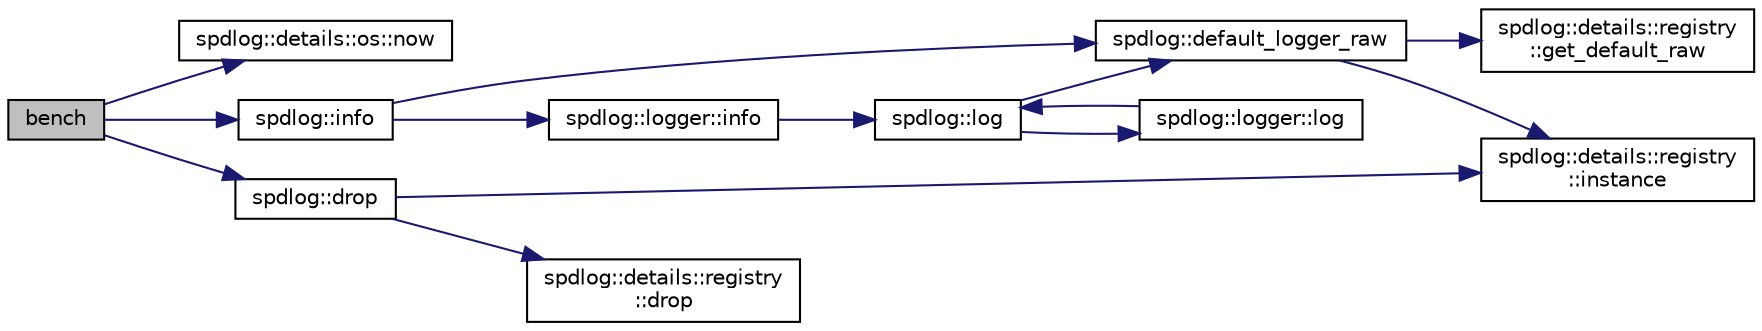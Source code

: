 digraph "bench"
{
  edge [fontname="Helvetica",fontsize="10",labelfontname="Helvetica",labelfontsize="10"];
  node [fontname="Helvetica",fontsize="10",shape=record];
  rankdir="LR";
  Node1 [label="bench",height=0.2,width=0.4,color="black", fillcolor="grey75", style="filled" fontcolor="black"];
  Node1 -> Node2 [color="midnightblue",fontsize="10",style="solid",fontname="Helvetica"];
  Node2 [label="spdlog::details::os::now",height=0.2,width=0.4,color="black", fillcolor="white", style="filled",URL="$namespacespdlog_1_1details_1_1os.html#ab86a7d9f1495a0edae71ce647bae6a66"];
  Node1 -> Node3 [color="midnightblue",fontsize="10",style="solid",fontname="Helvetica"];
  Node3 [label="spdlog::info",height=0.2,width=0.4,color="black", fillcolor="white", style="filled",URL="$namespacespdlog.html#aa28eab0ad170c43b6624bf698a12a1d2"];
  Node3 -> Node4 [color="midnightblue",fontsize="10",style="solid",fontname="Helvetica"];
  Node4 [label="spdlog::default_logger_raw",height=0.2,width=0.4,color="black", fillcolor="white", style="filled",URL="$namespacespdlog.html#a2c623c9fadba3efc09b48dac8a3990be"];
  Node4 -> Node5 [color="midnightblue",fontsize="10",style="solid",fontname="Helvetica"];
  Node5 [label="spdlog::details::registry\l::instance",height=0.2,width=0.4,color="black", fillcolor="white", style="filled",URL="$classspdlog_1_1details_1_1registry.html#a58a1bbb352f751f6b729bc57bfadd6be"];
  Node4 -> Node6 [color="midnightblue",fontsize="10",style="solid",fontname="Helvetica"];
  Node6 [label="spdlog::details::registry\l::get_default_raw",height=0.2,width=0.4,color="black", fillcolor="white", style="filled",URL="$classspdlog_1_1details_1_1registry.html#a1fd3bc96c2a7be1af1841f5980cd5f4c"];
  Node3 -> Node7 [color="midnightblue",fontsize="10",style="solid",fontname="Helvetica"];
  Node7 [label="spdlog::logger::info",height=0.2,width=0.4,color="black", fillcolor="white", style="filled",URL="$classspdlog_1_1logger.html#ab9862f48bf0a87b8f3532d36d404235a"];
  Node7 -> Node8 [color="midnightblue",fontsize="10",style="solid",fontname="Helvetica"];
  Node8 [label="spdlog::log",height=0.2,width=0.4,color="black", fillcolor="white", style="filled",URL="$namespacespdlog.html#a097f7ede3465a0c9cb7e4d8bfa99bd54"];
  Node8 -> Node4 [color="midnightblue",fontsize="10",style="solid",fontname="Helvetica"];
  Node8 -> Node9 [color="midnightblue",fontsize="10",style="solid",fontname="Helvetica"];
  Node9 [label="spdlog::logger::log",height=0.2,width=0.4,color="black", fillcolor="white", style="filled",URL="$classspdlog_1_1logger.html#a5149c7b8c1ac8aeedbeba779b0e0cfb7"];
  Node9 -> Node8 [color="midnightblue",fontsize="10",style="solid",fontname="Helvetica"];
  Node1 -> Node10 [color="midnightblue",fontsize="10",style="solid",fontname="Helvetica"];
  Node10 [label="spdlog::drop",height=0.2,width=0.4,color="black", fillcolor="white", style="filled",URL="$namespacespdlog.html#af2ec5792fb30798cf285da36cb5c9377"];
  Node10 -> Node5 [color="midnightblue",fontsize="10",style="solid",fontname="Helvetica"];
  Node10 -> Node11 [color="midnightblue",fontsize="10",style="solid",fontname="Helvetica"];
  Node11 [label="spdlog::details::registry\l::drop",height=0.2,width=0.4,color="black", fillcolor="white", style="filled",URL="$classspdlog_1_1details_1_1registry.html#a21f513aa5a7da6a21fe35a5077b2db74"];
}
